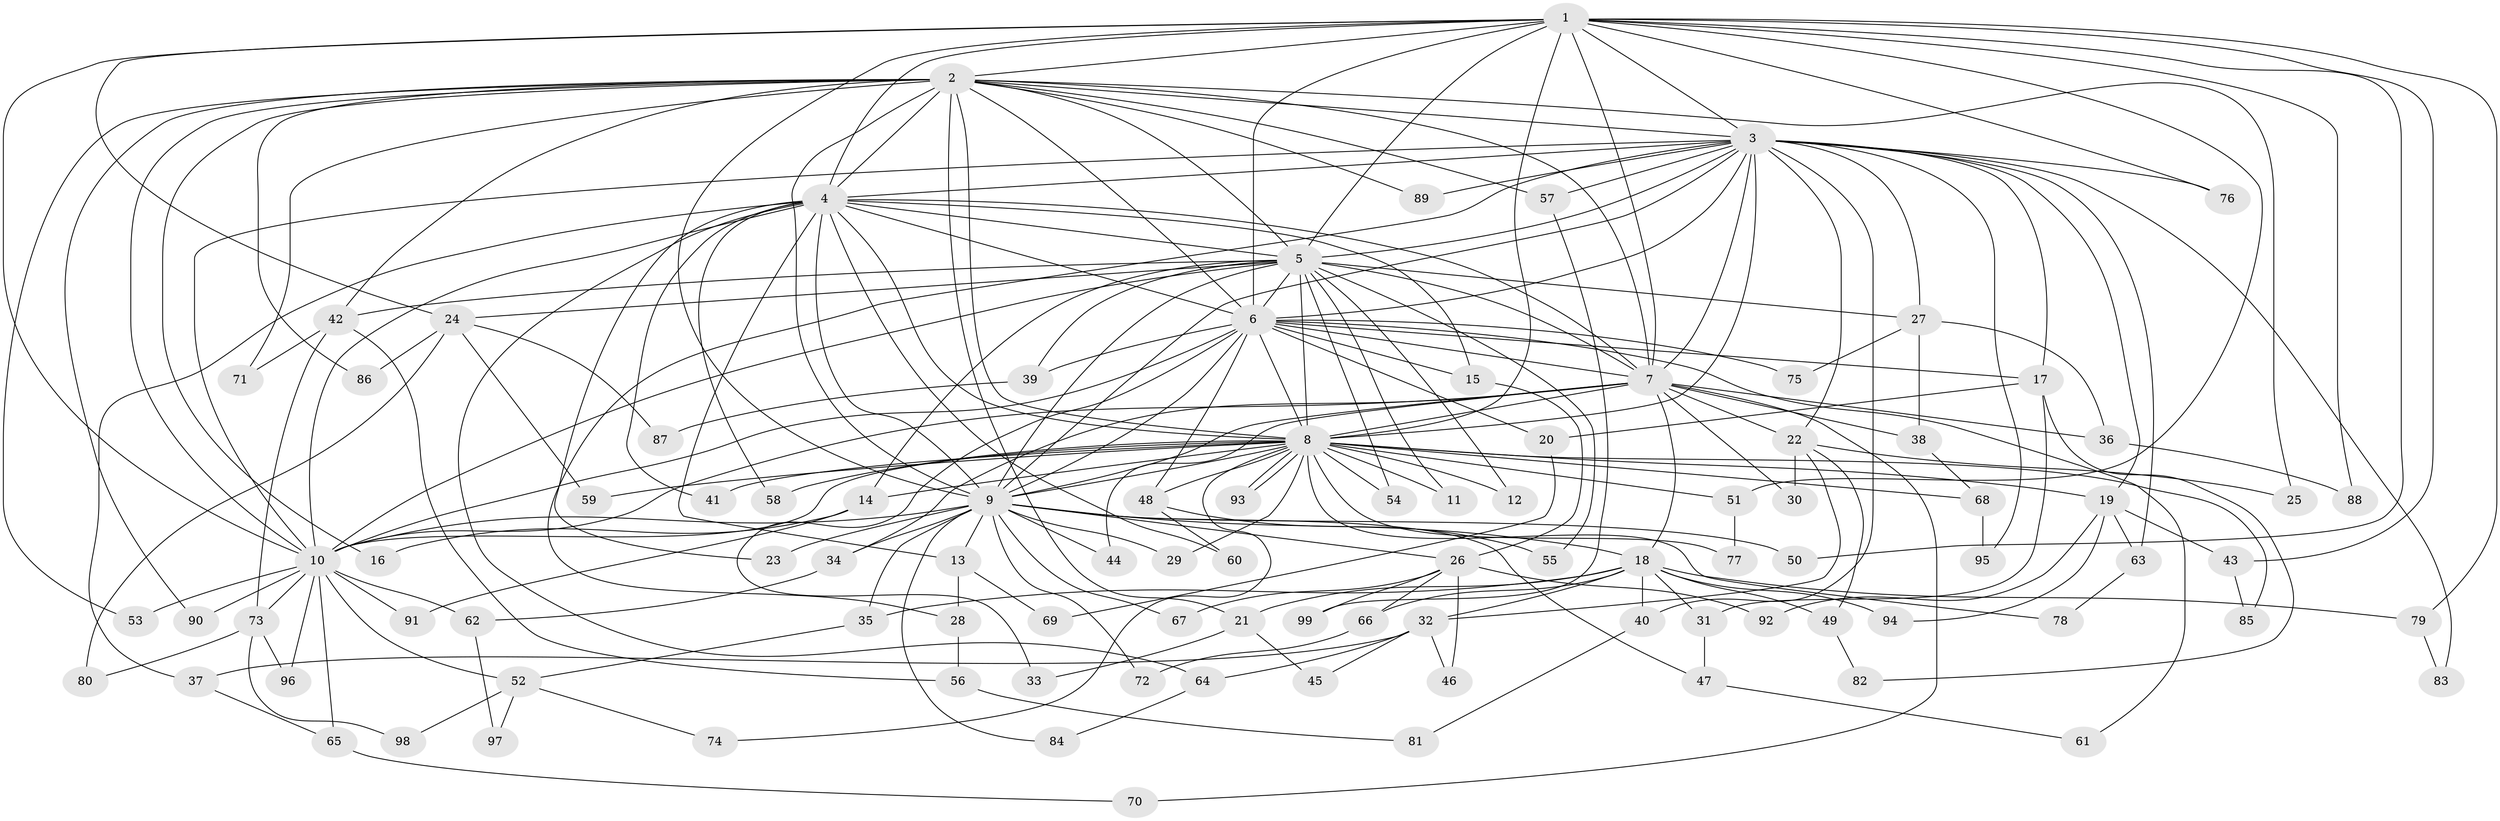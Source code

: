 // coarse degree distribution, {20: 0.025, 12: 0.025, 8: 0.1, 19: 0.025, 11: 0.025, 4: 0.1, 15: 0.025, 2: 0.325, 10: 0.025, 6: 0.05, 5: 0.1, 3: 0.15, 1: 0.025}
// Generated by graph-tools (version 1.1) at 2025/49/03/04/25 22:49:51]
// undirected, 99 vertices, 223 edges
graph export_dot {
  node [color=gray90,style=filled];
  1;
  2;
  3;
  4;
  5;
  6;
  7;
  8;
  9;
  10;
  11;
  12;
  13;
  14;
  15;
  16;
  17;
  18;
  19;
  20;
  21;
  22;
  23;
  24;
  25;
  26;
  27;
  28;
  29;
  30;
  31;
  32;
  33;
  34;
  35;
  36;
  37;
  38;
  39;
  40;
  41;
  42;
  43;
  44;
  45;
  46;
  47;
  48;
  49;
  50;
  51;
  52;
  53;
  54;
  55;
  56;
  57;
  58;
  59;
  60;
  61;
  62;
  63;
  64;
  65;
  66;
  67;
  68;
  69;
  70;
  71;
  72;
  73;
  74;
  75;
  76;
  77;
  78;
  79;
  80;
  81;
  82;
  83;
  84;
  85;
  86;
  87;
  88;
  89;
  90;
  91;
  92;
  93;
  94;
  95;
  96;
  97;
  98;
  99;
  1 -- 2;
  1 -- 3;
  1 -- 4;
  1 -- 5;
  1 -- 6;
  1 -- 7;
  1 -- 8;
  1 -- 9;
  1 -- 10;
  1 -- 24;
  1 -- 43;
  1 -- 50;
  1 -- 51;
  1 -- 76;
  1 -- 79;
  1 -- 88;
  2 -- 3;
  2 -- 4;
  2 -- 5;
  2 -- 6;
  2 -- 7;
  2 -- 8;
  2 -- 9;
  2 -- 10;
  2 -- 16;
  2 -- 21;
  2 -- 25;
  2 -- 42;
  2 -- 53;
  2 -- 57;
  2 -- 71;
  2 -- 86;
  2 -- 89;
  2 -- 90;
  3 -- 4;
  3 -- 5;
  3 -- 6;
  3 -- 7;
  3 -- 8;
  3 -- 9;
  3 -- 10;
  3 -- 17;
  3 -- 19;
  3 -- 22;
  3 -- 27;
  3 -- 28;
  3 -- 40;
  3 -- 57;
  3 -- 63;
  3 -- 76;
  3 -- 83;
  3 -- 89;
  3 -- 95;
  4 -- 5;
  4 -- 6;
  4 -- 7;
  4 -- 8;
  4 -- 9;
  4 -- 10;
  4 -- 13;
  4 -- 15;
  4 -- 23;
  4 -- 37;
  4 -- 41;
  4 -- 58;
  4 -- 60;
  4 -- 64;
  5 -- 6;
  5 -- 7;
  5 -- 8;
  5 -- 9;
  5 -- 10;
  5 -- 11;
  5 -- 12;
  5 -- 14;
  5 -- 24;
  5 -- 27;
  5 -- 39;
  5 -- 42;
  5 -- 54;
  5 -- 55;
  6 -- 7;
  6 -- 8;
  6 -- 9;
  6 -- 10;
  6 -- 15;
  6 -- 17;
  6 -- 20;
  6 -- 33;
  6 -- 39;
  6 -- 48;
  6 -- 61;
  6 -- 75;
  7 -- 8;
  7 -- 9;
  7 -- 10;
  7 -- 18;
  7 -- 22;
  7 -- 30;
  7 -- 34;
  7 -- 36;
  7 -- 38;
  7 -- 44;
  7 -- 70;
  8 -- 9;
  8 -- 10;
  8 -- 11;
  8 -- 12;
  8 -- 14;
  8 -- 19;
  8 -- 29;
  8 -- 41;
  8 -- 48;
  8 -- 51;
  8 -- 54;
  8 -- 58;
  8 -- 59;
  8 -- 68;
  8 -- 74;
  8 -- 77;
  8 -- 78;
  8 -- 85;
  8 -- 93;
  8 -- 93;
  9 -- 10;
  9 -- 13;
  9 -- 18;
  9 -- 23;
  9 -- 26;
  9 -- 29;
  9 -- 34;
  9 -- 35;
  9 -- 44;
  9 -- 47;
  9 -- 50;
  9 -- 67;
  9 -- 72;
  9 -- 84;
  10 -- 52;
  10 -- 53;
  10 -- 62;
  10 -- 65;
  10 -- 73;
  10 -- 90;
  10 -- 91;
  10 -- 96;
  13 -- 28;
  13 -- 69;
  14 -- 16;
  14 -- 91;
  15 -- 26;
  17 -- 20;
  17 -- 31;
  17 -- 82;
  18 -- 21;
  18 -- 31;
  18 -- 32;
  18 -- 35;
  18 -- 40;
  18 -- 49;
  18 -- 66;
  18 -- 79;
  18 -- 94;
  19 -- 43;
  19 -- 63;
  19 -- 92;
  19 -- 94;
  20 -- 69;
  21 -- 33;
  21 -- 45;
  22 -- 25;
  22 -- 30;
  22 -- 32;
  22 -- 49;
  24 -- 59;
  24 -- 80;
  24 -- 86;
  24 -- 87;
  26 -- 46;
  26 -- 66;
  26 -- 67;
  26 -- 92;
  26 -- 99;
  27 -- 36;
  27 -- 38;
  27 -- 75;
  28 -- 56;
  31 -- 47;
  32 -- 37;
  32 -- 45;
  32 -- 46;
  32 -- 64;
  34 -- 62;
  35 -- 52;
  36 -- 88;
  37 -- 65;
  38 -- 68;
  39 -- 87;
  40 -- 81;
  42 -- 56;
  42 -- 71;
  42 -- 73;
  43 -- 85;
  47 -- 61;
  48 -- 55;
  48 -- 60;
  49 -- 82;
  51 -- 77;
  52 -- 74;
  52 -- 97;
  52 -- 98;
  56 -- 81;
  57 -- 99;
  62 -- 97;
  63 -- 78;
  64 -- 84;
  65 -- 70;
  66 -- 72;
  68 -- 95;
  73 -- 80;
  73 -- 96;
  73 -- 98;
  79 -- 83;
}
